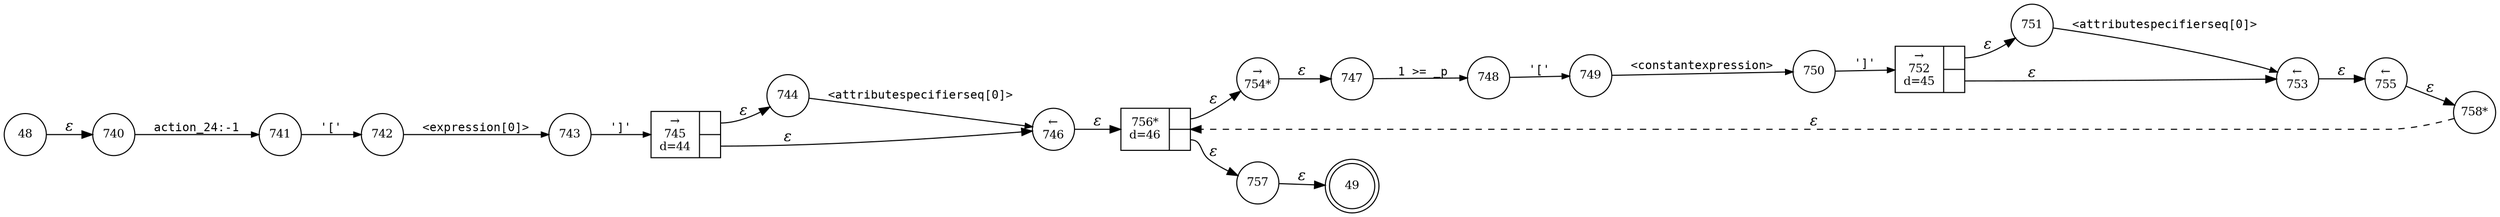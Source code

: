 digraph ATN {
rankdir=LR;
s49[fontsize=11, label="49", shape=doublecircle, fixedsize=true, width=.6];
s740[fontsize=11,label="740", shape=circle, fixedsize=true, width=.55, peripheries=1];
s741[fontsize=11,label="741", shape=circle, fixedsize=true, width=.55, peripheries=1];
s742[fontsize=11,label="742", shape=circle, fixedsize=true, width=.55, peripheries=1];
s743[fontsize=11,label="743", shape=circle, fixedsize=true, width=.55, peripheries=1];
s744[fontsize=11,label="744", shape=circle, fixedsize=true, width=.55, peripheries=1];
s745[fontsize=11,label="{&rarr;\n745\nd=44|{<p0>|<p1>}}", shape=record, fixedsize=false, peripheries=1];
s746[fontsize=11,label="&larr;\n746", shape=circle, fixedsize=true, width=.55, peripheries=1];
s747[fontsize=11,label="747", shape=circle, fixedsize=true, width=.55, peripheries=1];
s748[fontsize=11,label="748", shape=circle, fixedsize=true, width=.55, peripheries=1];
s749[fontsize=11,label="749", shape=circle, fixedsize=true, width=.55, peripheries=1];
s750[fontsize=11,label="750", shape=circle, fixedsize=true, width=.55, peripheries=1];
s751[fontsize=11,label="751", shape=circle, fixedsize=true, width=.55, peripheries=1];
s48[fontsize=11,label="48", shape=circle, fixedsize=true, width=.55, peripheries=1];
s752[fontsize=11,label="{&rarr;\n752\nd=45|{<p0>|<p1>}}", shape=record, fixedsize=false, peripheries=1];
s753[fontsize=11,label="&larr;\n753", shape=circle, fixedsize=true, width=.55, peripheries=1];
s754[fontsize=11,label="&rarr;\n754*", shape=circle, fixedsize=true, width=.55, peripheries=1];
s755[fontsize=11,label="&larr;\n755", shape=circle, fixedsize=true, width=.55, peripheries=1];
s756[fontsize=11,label="{756*\nd=46|{<p0>|<p1>}}", shape=record, fixedsize=false, peripheries=1];
s757[fontsize=11,label="757", shape=circle, fixedsize=true, width=.55, peripheries=1];
s758[fontsize=11,label="758*", shape=circle, fixedsize=true, width=.55, peripheries=1];
s48 -> s740 [fontname="Times-Italic", label="&epsilon;"];
s740 -> s741 [fontsize=11, fontname="Courier", arrowsize=.7, label = "action_24:-1", arrowhead = normal];
s741 -> s742 [fontsize=11, fontname="Courier", arrowsize=.7, label = "'['", arrowhead = normal];
s742 -> s743 [fontsize=11, fontname="Courier", arrowsize=.7, label = "<expression[0]>", arrowhead = normal];
s743 -> s745 [fontsize=11, fontname="Courier", arrowsize=.7, label = "']'", arrowhead = normal];
s745:p0 -> s744 [fontname="Times-Italic", label="&epsilon;"];
s745:p1 -> s746 [fontname="Times-Italic", label="&epsilon;"];
s744 -> s746 [fontsize=11, fontname="Courier", arrowsize=.7, label = "<attributespecifierseq[0]>", arrowhead = normal];
s746 -> s756 [fontname="Times-Italic", label="&epsilon;"];
s756:p0 -> s754 [fontname="Times-Italic", label="&epsilon;"];
s756:p1 -> s757 [fontname="Times-Italic", label="&epsilon;"];
s754 -> s747 [fontname="Times-Italic", label="&epsilon;"];
s757 -> s49 [fontname="Times-Italic", label="&epsilon;"];
s747 -> s748 [fontsize=11, fontname="Courier", arrowsize=.7, label = "1 >= _p", arrowhead = normal];
s748 -> s749 [fontsize=11, fontname="Courier", arrowsize=.7, label = "'['", arrowhead = normal];
s749 -> s750 [fontsize=11, fontname="Courier", arrowsize=.7, label = "<constantexpression>", arrowhead = normal];
s750 -> s752 [fontsize=11, fontname="Courier", arrowsize=.7, label = "']'", arrowhead = normal];
s752:p0 -> s751 [fontname="Times-Italic", label="&epsilon;"];
s752:p1 -> s753 [fontname="Times-Italic", label="&epsilon;"];
s751 -> s753 [fontsize=11, fontname="Courier", arrowsize=.7, label = "<attributespecifierseq[0]>", arrowhead = normal];
s753 -> s755 [fontname="Times-Italic", label="&epsilon;"];
s755 -> s758 [fontname="Times-Italic", label="&epsilon;"];
s758 -> s756 [fontname="Times-Italic", label="&epsilon;", style="dashed"];
}
